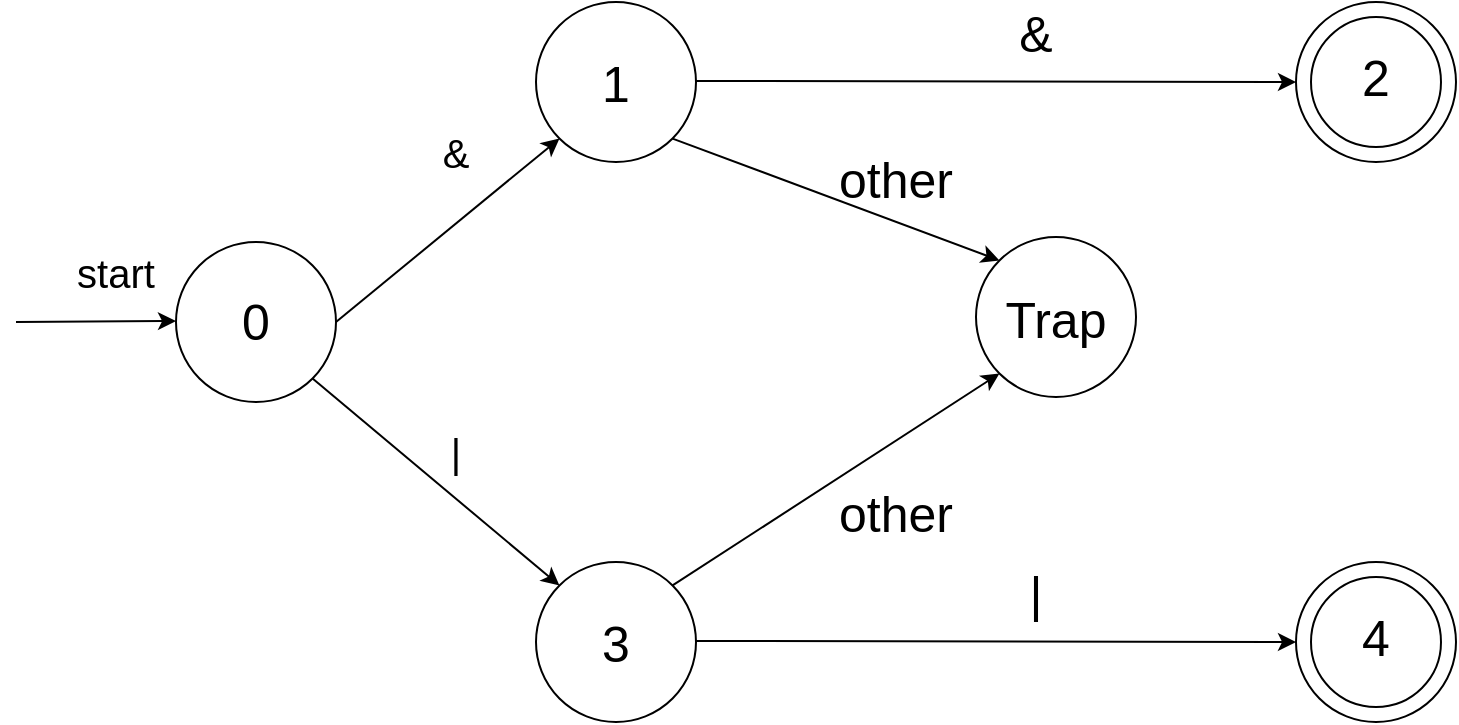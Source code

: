 <mxfile>
    <diagram name="Page-1" id="8_mZIyjZI08FeJHfmGLs">
        <mxGraphModel dx="343" dy="427" grid="1" gridSize="10" guides="1" tooltips="1" connect="1" arrows="1" fold="1" page="1" pageScale="1" pageWidth="850" pageHeight="1100" math="0" shadow="0">
            <root>
                <mxCell id="0"/>
                <mxCell id="1" parent="0"/>
                <mxCell id="33" style="edgeStyle=none;html=1;exitX=1;exitY=1;exitDx=0;exitDy=0;entryX=0;entryY=0;entryDx=0;entryDy=0;" parent="1" source="JD9gztBmQUB86aCGU3QY-1" target="20" edge="1">
                    <mxGeometry relative="1" as="geometry"/>
                </mxCell>
                <mxCell id="JD9gztBmQUB86aCGU3QY-1" value="" style="ellipse;whiteSpace=wrap;html=1;aspect=fixed;strokeColor=default;" parent="1" vertex="1">
                    <mxGeometry x="110" y="480" width="80" height="80" as="geometry"/>
                </mxCell>
                <mxCell id="JD9gztBmQUB86aCGU3QY-3" value="&lt;p style=&quot;line-height: 100%; font-size: 25px;&quot;&gt;&lt;font style=&quot;font-size: 25px;&quot;&gt;0&lt;/font&gt;&lt;br&gt;&lt;/p&gt;" style="text;strokeColor=none;align=center;fillColor=none;html=1;verticalAlign=middle;whiteSpace=wrap;rounded=0;" parent="1" vertex="1">
                    <mxGeometry x="120" y="505" width="60" height="30" as="geometry"/>
                </mxCell>
                <mxCell id="JD9gztBmQUB86aCGU3QY-4" value="" style="ellipse;whiteSpace=wrap;html=1;aspect=fixed;strokeColor=default;" parent="1" vertex="1">
                    <mxGeometry x="670" y="360" width="80" height="80" as="geometry"/>
                </mxCell>
                <mxCell id="JD9gztBmQUB86aCGU3QY-5" value="&lt;p style=&quot;line-height: 100%;&quot;&gt;&lt;font style=&quot;font-size: 25px;&quot;&gt;2&lt;/font&gt;&lt;/p&gt;" style="text;strokeColor=none;align=center;fillColor=none;html=1;verticalAlign=middle;whiteSpace=wrap;rounded=0;" parent="1" vertex="1">
                    <mxGeometry x="680" y="385" width="60" height="30" as="geometry"/>
                </mxCell>
                <mxCell id="14" style="edgeStyle=none;html=1;exitX=1;exitY=1;exitDx=0;exitDy=0;entryX=0;entryY=0;entryDx=0;entryDy=0;" parent="1" source="JD9gztBmQUB86aCGU3QY-6" target="11" edge="1">
                    <mxGeometry relative="1" as="geometry"/>
                </mxCell>
                <mxCell id="JD9gztBmQUB86aCGU3QY-6" value="" style="ellipse;whiteSpace=wrap;html=1;aspect=fixed;strokeColor=default;" parent="1" vertex="1">
                    <mxGeometry x="290" y="360" width="80" height="80" as="geometry"/>
                </mxCell>
                <mxCell id="JD9gztBmQUB86aCGU3QY-7" value="&lt;font style=&quot;font-size: 25px;&quot;&gt;1&lt;/font&gt;" style="text;strokeColor=none;align=center;fillColor=none;html=1;verticalAlign=middle;whiteSpace=wrap;rounded=0;" parent="1" vertex="1">
                    <mxGeometry x="300" y="385" width="60" height="30" as="geometry"/>
                </mxCell>
                <mxCell id="JD9gztBmQUB86aCGU3QY-12" value="" style="endArrow=classic;html=1;rounded=0;exitX=1;exitY=0.5;exitDx=0;exitDy=0;entryX=0;entryY=1;entryDx=0;entryDy=0;" parent="1" source="JD9gztBmQUB86aCGU3QY-1" target="JD9gztBmQUB86aCGU3QY-6" edge="1">
                    <mxGeometry width="50" height="50" relative="1" as="geometry">
                        <mxPoint x="380" y="470" as="sourcePoint"/>
                        <mxPoint x="430" y="420" as="targetPoint"/>
                        <Array as="points"/>
                    </mxGeometry>
                </mxCell>
                <mxCell id="JD9gztBmQUB86aCGU3QY-13" value="&lt;span style=&quot;font-size: 20px;&quot;&gt;&amp;amp;&lt;/span&gt;" style="text;strokeColor=none;align=center;fillColor=none;html=1;verticalAlign=middle;whiteSpace=wrap;rounded=0;" parent="1" vertex="1">
                    <mxGeometry x="220" y="420" width="60" height="30" as="geometry"/>
                </mxCell>
                <mxCell id="JD9gztBmQUB86aCGU3QY-18" value="" style="endArrow=classic;html=1;rounded=0;exitX=1;exitY=0.5;exitDx=0;exitDy=0;entryX=0;entryY=0.5;entryDx=0;entryDy=0;" parent="1" target="JD9gztBmQUB86aCGU3QY-4" edge="1">
                    <mxGeometry width="50" height="50" relative="1" as="geometry">
                        <mxPoint x="370" y="399.5" as="sourcePoint"/>
                        <mxPoint x="510" y="399.5" as="targetPoint"/>
                        <Array as="points"/>
                    </mxGeometry>
                </mxCell>
                <mxCell id="JD9gztBmQUB86aCGU3QY-20" value="&lt;span style=&quot;font-size: 25px;&quot;&gt;&amp;amp;&lt;/span&gt;" style="text;strokeColor=none;align=center;fillColor=none;html=1;verticalAlign=middle;whiteSpace=wrap;rounded=0;" parent="1" vertex="1">
                    <mxGeometry x="510" y="360" width="60" height="30" as="geometry"/>
                </mxCell>
                <mxCell id="2" value="" style="endArrow=classic;html=1;rounded=0;entryX=0;entryY=0.5;entryDx=0;entryDy=0;" parent="1" edge="1">
                    <mxGeometry width="50" height="50" relative="1" as="geometry">
                        <mxPoint x="30" y="520" as="sourcePoint"/>
                        <mxPoint x="110" y="519.5" as="targetPoint"/>
                        <Array as="points"/>
                    </mxGeometry>
                </mxCell>
                <mxCell id="3" value="&lt;span style=&quot;font-size: 20px;&quot;&gt;start&lt;/span&gt;" style="text;strokeColor=none;align=center;fillColor=none;html=1;verticalAlign=middle;whiteSpace=wrap;rounded=0;" parent="1" vertex="1">
                    <mxGeometry x="50" y="480" width="60" height="30" as="geometry"/>
                </mxCell>
                <mxCell id="9" value="" style="ellipse;whiteSpace=wrap;html=1;aspect=fixed;perimeterSpacing=0;fillColor=none;" parent="1" vertex="1">
                    <mxGeometry x="677.5" y="367.5" width="65" height="65" as="geometry"/>
                </mxCell>
                <mxCell id="11" value="" style="ellipse;whiteSpace=wrap;html=1;aspect=fixed;strokeColor=default;" parent="1" vertex="1">
                    <mxGeometry x="510" y="477.5" width="80" height="80" as="geometry"/>
                </mxCell>
                <mxCell id="12" value="&lt;font style=&quot;font-size: 25px;&quot;&gt;Trap&lt;/font&gt;" style="text;strokeColor=none;align=center;fillColor=none;html=1;verticalAlign=middle;whiteSpace=wrap;rounded=0;" parent="1" vertex="1">
                    <mxGeometry x="520" y="502.5" width="60" height="30" as="geometry"/>
                </mxCell>
                <mxCell id="15" value="&lt;span style=&quot;font-size: 25px;&quot;&gt;other&lt;/span&gt;" style="text;strokeColor=none;align=center;fillColor=none;html=1;verticalAlign=middle;whiteSpace=wrap;rounded=0;" parent="1" vertex="1">
                    <mxGeometry x="440" y="432.5" width="60" height="30" as="geometry"/>
                </mxCell>
                <mxCell id="17" value="" style="ellipse;whiteSpace=wrap;html=1;aspect=fixed;strokeColor=default;" parent="1" vertex="1">
                    <mxGeometry x="670" y="640" width="80" height="80" as="geometry"/>
                </mxCell>
                <mxCell id="18" value="&lt;p style=&quot;line-height: 100%;&quot;&gt;&lt;font style=&quot;font-size: 25px;&quot;&gt;4&lt;/font&gt;&lt;/p&gt;" style="text;strokeColor=none;align=center;fillColor=none;html=1;verticalAlign=middle;whiteSpace=wrap;rounded=0;" parent="1" vertex="1">
                    <mxGeometry x="680" y="665" width="60" height="30" as="geometry"/>
                </mxCell>
                <mxCell id="20" value="" style="ellipse;whiteSpace=wrap;html=1;aspect=fixed;strokeColor=default;" parent="1" vertex="1">
                    <mxGeometry x="290" y="640" width="80" height="80" as="geometry"/>
                </mxCell>
                <mxCell id="21" value="&lt;font style=&quot;font-size: 25px;&quot;&gt;3&lt;/font&gt;" style="text;strokeColor=none;align=center;fillColor=none;html=1;verticalAlign=middle;whiteSpace=wrap;rounded=0;" parent="1" vertex="1">
                    <mxGeometry x="300" y="665" width="60" height="30" as="geometry"/>
                </mxCell>
                <mxCell id="22" value="" style="endArrow=classic;html=1;rounded=0;exitX=1;exitY=0.5;exitDx=0;exitDy=0;entryX=0;entryY=0.5;entryDx=0;entryDy=0;" parent="1" target="17" edge="1">
                    <mxGeometry width="50" height="50" relative="1" as="geometry">
                        <mxPoint x="370" y="679.5" as="sourcePoint"/>
                        <mxPoint x="510" y="679.5" as="targetPoint"/>
                        <Array as="points"/>
                    </mxGeometry>
                </mxCell>
                <mxCell id="23" value="&lt;span style=&quot;font-size: 25px;&quot;&gt;|&lt;/span&gt;" style="text;strokeColor=none;align=center;fillColor=none;html=1;verticalAlign=middle;whiteSpace=wrap;rounded=0;" parent="1" vertex="1">
                    <mxGeometry x="510" y="640" width="60" height="30" as="geometry"/>
                </mxCell>
                <mxCell id="24" value="" style="ellipse;whiteSpace=wrap;html=1;aspect=fixed;perimeterSpacing=0;fillColor=none;" parent="1" vertex="1">
                    <mxGeometry x="677.5" y="647.5" width="65" height="65" as="geometry"/>
                </mxCell>
                <mxCell id="28" style="edgeStyle=none;html=1;entryX=0;entryY=1;entryDx=0;entryDy=0;exitX=1;exitY=0;exitDx=0;exitDy=0;" parent="1" source="20" target="11" edge="1">
                    <mxGeometry relative="1" as="geometry">
                        <mxPoint x="370" y="640" as="sourcePoint"/>
                        <mxPoint x="500" y="560" as="targetPoint"/>
                    </mxGeometry>
                </mxCell>
                <mxCell id="31" value="&lt;span style=&quot;font-size: 25px;&quot;&gt;other&lt;/span&gt;" style="text;strokeColor=none;align=center;fillColor=none;html=1;verticalAlign=middle;whiteSpace=wrap;rounded=0;" parent="1" vertex="1">
                    <mxGeometry x="440" y="600" width="60" height="30" as="geometry"/>
                </mxCell>
                <mxCell id="34" value="&lt;span style=&quot;font-size: 20px;&quot;&gt;|&lt;/span&gt;" style="text;strokeColor=none;align=center;fillColor=none;html=1;verticalAlign=middle;whiteSpace=wrap;rounded=0;" parent="1" vertex="1">
                    <mxGeometry x="220" y="570" width="60" height="30" as="geometry"/>
                </mxCell>
            </root>
        </mxGraphModel>
    </diagram>
</mxfile>